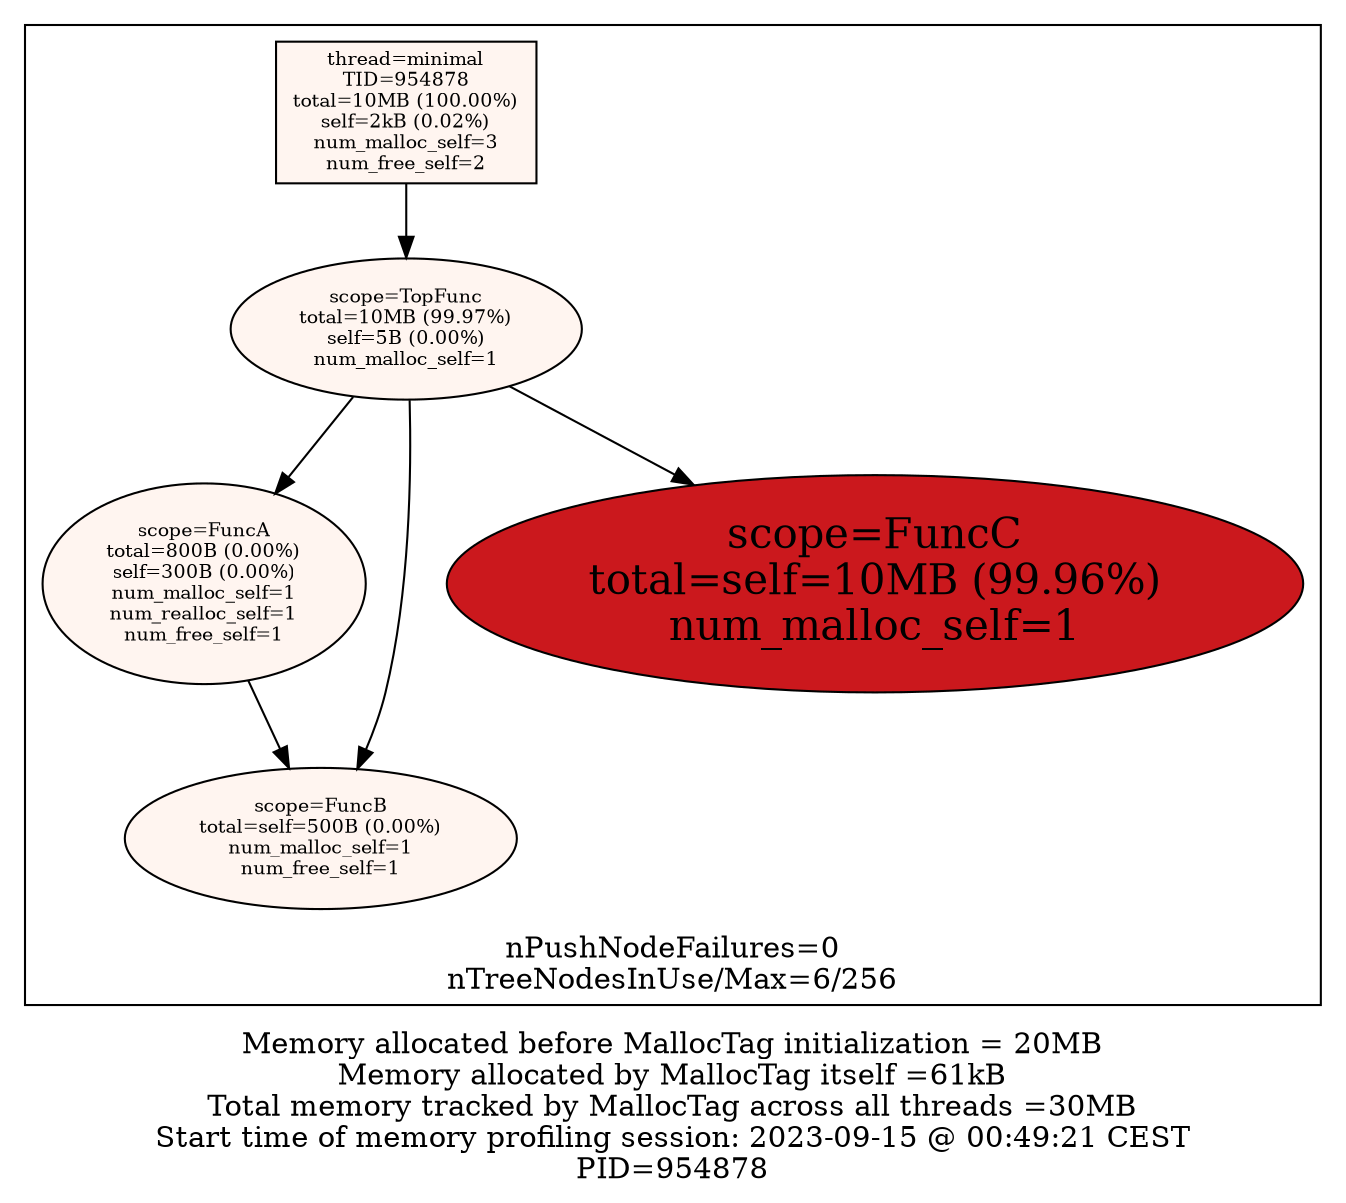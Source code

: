 digraph MallocTree {
 node [colorscheme=reds9 style=filled]
 subgraph cluster_TID954878 {
  node [colorscheme=reds9 style=filled]
  labelloc="b"
  label="nPushNodeFailures=0\nnTreeNodesInUse/Max=6/256\n"
  "954878_minimal" [label="thread=minimal\nTID=954878\ntotal=10MB (100.00%)\nself=2kB (0.02%)\nnum_malloc_self=3\nnum_free_self=2" shape=box fillcolor=1 fontsize=9]
  "954878_minimal" -> "954878_TopFunc"
  "954878_TopFunc" [label="scope=TopFunc\ntotal=10MB (99.97%)\nself=5B (0.00%)\nnum_malloc_self=1" fillcolor=1 fontsize=9]
  "954878_TopFunc" -> "954878_FuncA"
  "954878_TopFunc" -> "954878_FuncB"
  "954878_TopFunc" -> "954878_FuncC"
  "954878_FuncA" [label="scope=FuncA\ntotal=800B (0.00%)\nself=300B (0.00%)\nnum_malloc_self=1\nnum_realloc_self=1\nnum_free_self=1" fillcolor=1 fontsize=9]
  "954878_FuncA" -> "954878_FuncB"
  "954878_FuncB" [label="scope=FuncB\ntotal=self=500B (0.00%)\nnum_malloc_self=1\nnum_free_self=1" fillcolor=1 fontsize=9]
  "954878_FuncB" [label="scope=FuncB\ntotal=self=500B (0.00%)\nnum_malloc_self=1\nnum_free_self=1" fillcolor=1 fontsize=9]
  "954878_FuncC" [label="scope=FuncC\ntotal=self=10MB (99.96%)\nnum_malloc_self=1" fillcolor=7 fontsize=20]
 }

 labelloc="b"
 label="Memory allocated before MallocTag initialization = 20MB\nMemory allocated by MallocTag itself =61kB\nTotal memory tracked by MallocTag across all threads =30MB\nStart time of memory profiling session: 2023-09-15 @ 00:49:21 CEST\nPID=954878\n"
}

